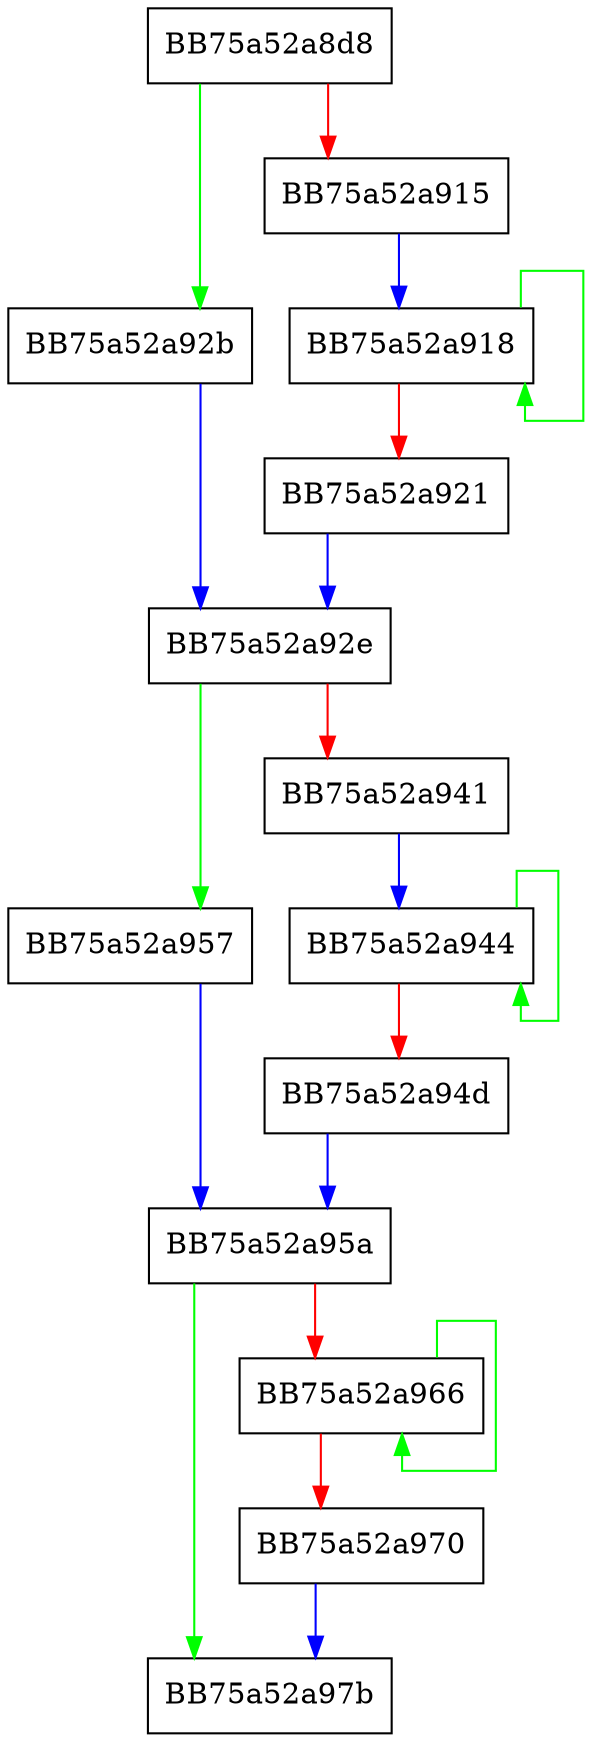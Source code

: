 digraph WPP_SF_SSS {
  node [shape="box"];
  graph [splines=ortho];
  BB75a52a8d8 -> BB75a52a92b [color="green"];
  BB75a52a8d8 -> BB75a52a915 [color="red"];
  BB75a52a915 -> BB75a52a918 [color="blue"];
  BB75a52a918 -> BB75a52a918 [color="green"];
  BB75a52a918 -> BB75a52a921 [color="red"];
  BB75a52a921 -> BB75a52a92e [color="blue"];
  BB75a52a92b -> BB75a52a92e [color="blue"];
  BB75a52a92e -> BB75a52a957 [color="green"];
  BB75a52a92e -> BB75a52a941 [color="red"];
  BB75a52a941 -> BB75a52a944 [color="blue"];
  BB75a52a944 -> BB75a52a944 [color="green"];
  BB75a52a944 -> BB75a52a94d [color="red"];
  BB75a52a94d -> BB75a52a95a [color="blue"];
  BB75a52a957 -> BB75a52a95a [color="blue"];
  BB75a52a95a -> BB75a52a97b [color="green"];
  BB75a52a95a -> BB75a52a966 [color="red"];
  BB75a52a966 -> BB75a52a966 [color="green"];
  BB75a52a966 -> BB75a52a970 [color="red"];
  BB75a52a970 -> BB75a52a97b [color="blue"];
}